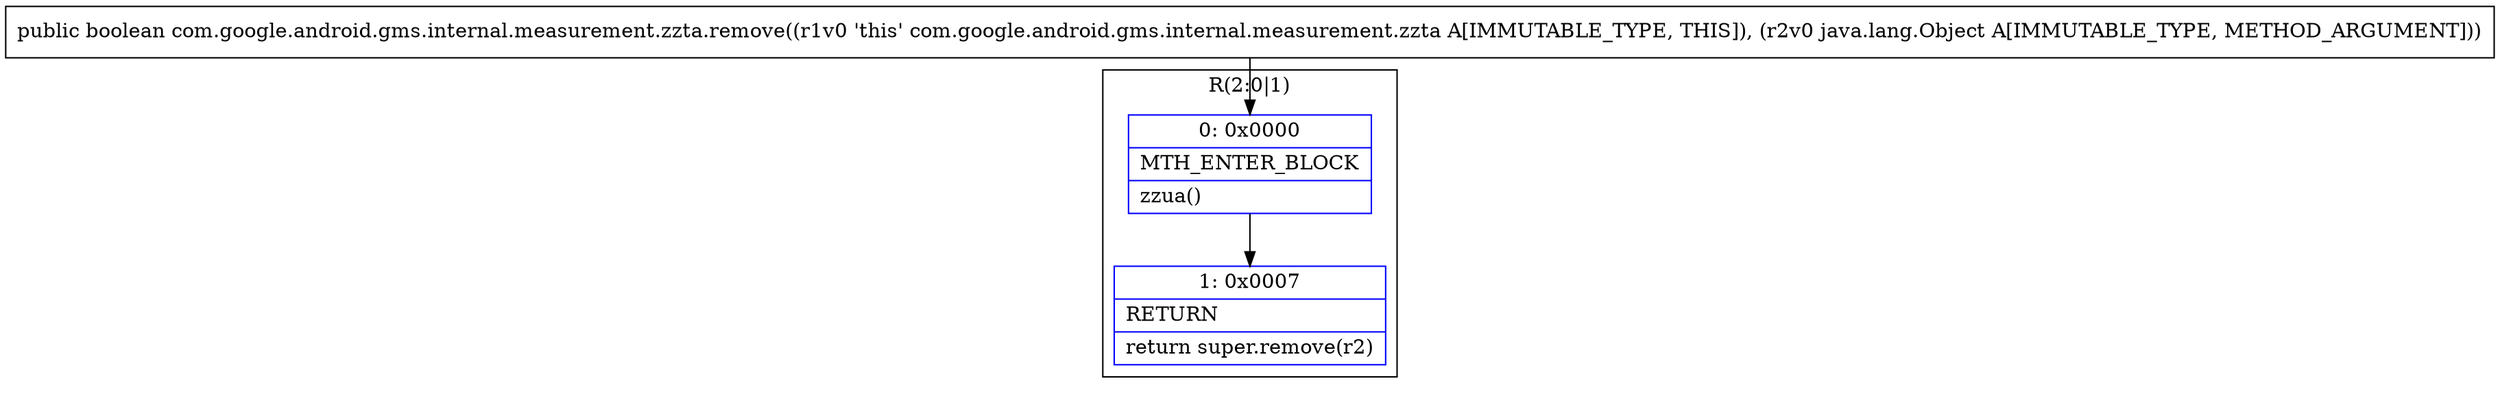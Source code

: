 digraph "CFG forcom.google.android.gms.internal.measurement.zzta.remove(Ljava\/lang\/Object;)Z" {
subgraph cluster_Region_1961251152 {
label = "R(2:0|1)";
node [shape=record,color=blue];
Node_0 [shape=record,label="{0\:\ 0x0000|MTH_ENTER_BLOCK\l|zzua()\l}"];
Node_1 [shape=record,label="{1\:\ 0x0007|RETURN\l|return super.remove(r2)\l}"];
}
MethodNode[shape=record,label="{public boolean com.google.android.gms.internal.measurement.zzta.remove((r1v0 'this' com.google.android.gms.internal.measurement.zzta A[IMMUTABLE_TYPE, THIS]), (r2v0 java.lang.Object A[IMMUTABLE_TYPE, METHOD_ARGUMENT])) }"];
MethodNode -> Node_0;
Node_0 -> Node_1;
}

